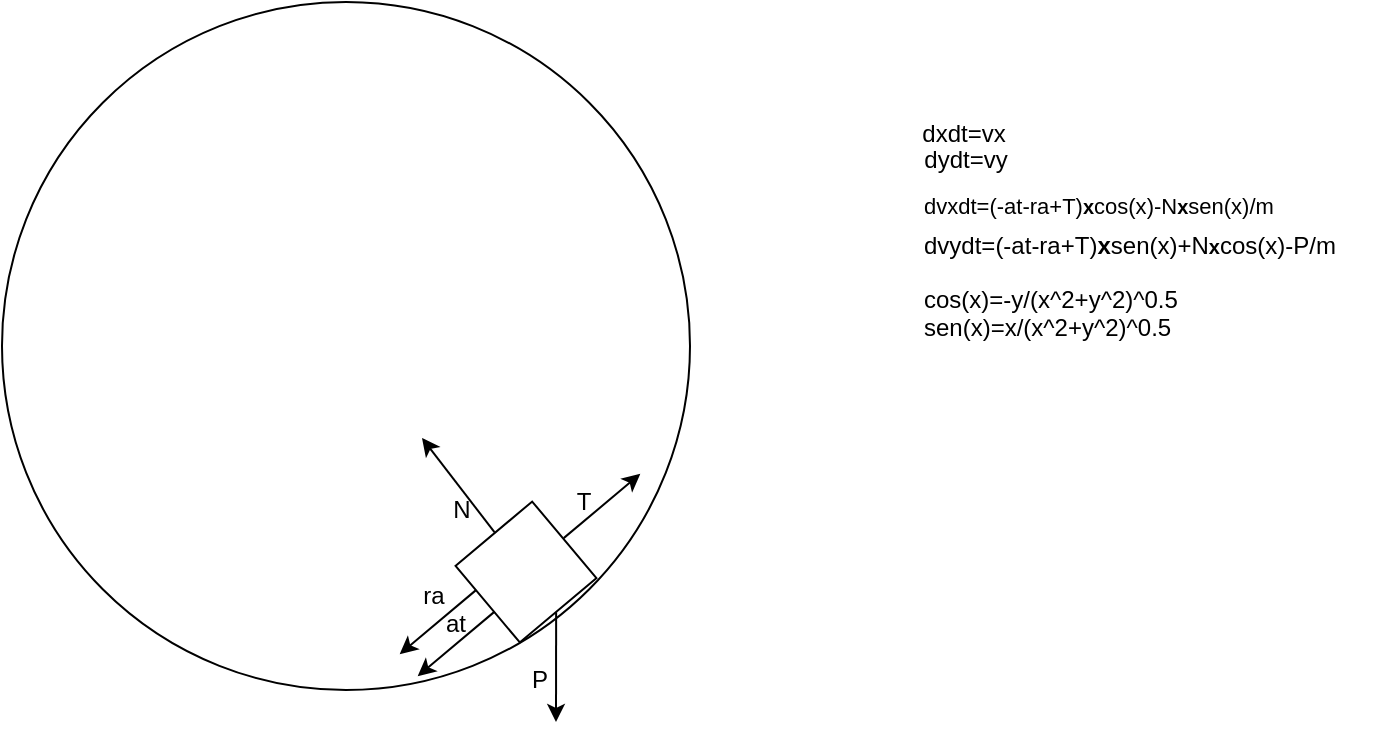 <mxfile version="13.9.9" type="device"><diagram id="EnbnWPXsbtgrNwOarvNd" name="Page-1"><mxGraphModel dx="215" dy="181" grid="1" gridSize="10" guides="1" tooltips="1" connect="1" arrows="1" fold="1" page="1" pageScale="1" pageWidth="850" pageHeight="1100" math="0" shadow="0"><root><mxCell id="0"/><mxCell id="1" parent="0"/><mxCell id="woaoAfJGoY2dJ7pKxHqu-1" value="" style="ellipse;whiteSpace=wrap;html=1;aspect=fixed;" parent="1" vertex="1"><mxGeometry x="140" y="101" width="344" height="344" as="geometry"/></mxCell><mxCell id="woaoAfJGoY2dJ7pKxHqu-2" value="" style="whiteSpace=wrap;html=1;aspect=fixed;rotation=-40;direction=west;" parent="1" vertex="1"><mxGeometry x="377" y="361" width="50" height="50" as="geometry"/></mxCell><mxCell id="woaoAfJGoY2dJ7pKxHqu-10" value="N" style="text;html=1;strokeColor=none;fillColor=none;align=center;verticalAlign=middle;whiteSpace=wrap;rounded=0;" parent="1" vertex="1"><mxGeometry x="350" y="345" width="40" height="20" as="geometry"/></mxCell><mxCell id="woaoAfJGoY2dJ7pKxHqu-31" value="T" style="text;html=1;strokeColor=none;fillColor=none;align=center;verticalAlign=middle;whiteSpace=wrap;rounded=0;" parent="1" vertex="1"><mxGeometry x="415" y="341" width="32" height="20" as="geometry"/></mxCell><mxCell id="woaoAfJGoY2dJ7pKxHqu-32" value="P" style="text;html=1;strokeColor=none;fillColor=none;align=center;verticalAlign=middle;whiteSpace=wrap;rounded=0;" parent="1" vertex="1"><mxGeometry x="389" y="430" width="40" height="20" as="geometry"/></mxCell><mxCell id="woaoAfJGoY2dJ7pKxHqu-34" value="ra" style="text;html=1;strokeColor=none;fillColor=none;align=center;verticalAlign=middle;whiteSpace=wrap;rounded=0;" parent="1" vertex="1"><mxGeometry x="336" y="388" width="40" height="20" as="geometry"/></mxCell><mxCell id="woaoAfJGoY2dJ7pKxHqu-37" value="" style="endArrow=classic;html=1;" parent="1" edge="1"><mxGeometry width="50" height="50" relative="1" as="geometry"><mxPoint x="386.221" y="366.061" as="sourcePoint"/><mxPoint x="350" y="319" as="targetPoint"/></mxGeometry></mxCell><mxCell id="woaoAfJGoY2dJ7pKxHqu-41" value="dxdt=vx" style="text;html=1;strokeColor=none;fillColor=none;align=center;verticalAlign=middle;whiteSpace=wrap;rounded=0;" parent="1" vertex="1"><mxGeometry x="601" y="157" width="40" height="20" as="geometry"/></mxCell><mxCell id="woaoAfJGoY2dJ7pKxHqu-55" value="dvydt=(-at-ra+T)&lt;b&gt;x&lt;/b&gt;sen(x&lt;span style=&quot;color: rgba(0 , 0 , 0 , 0) ; font-family: monospace ; font-size: 0px&quot;&gt;%+/m3CmxGraphModel%3E%3Croot%3E%3CmxCell%20id%3D%220%22%2F%3E%3CmxCell%20id%3D%221%22%20parent%3D%220%22%2F%3E%3CmxCell%20id%3D%222%22%20value%3D%22dxdt%3Dvx%22%20style%3D%22text%3Bhtml%3D1%3BstrokeColor%3Dnone%3BfillColor%3Dnone%3Balign%3Dcenter%3BverticalAlign%3Dmiddle%3BwhiteSpace%3Dwrap%3Brounded%3D0%3B%22%20vertex%3D%221%22%20parent%3D%221%22%3E%3CmxGeometry%20x%3D%22599%22%20y%3D%22254%22%20width%3D%2240%22%20height%3D%2220%22%20as%3D%22geometry%22%2F%3E%3C%2FmxCell%3E%3C%2Froot%3E%3C%2FmxGraphModel%3E&lt;/span&gt;)+N&lt;font style=&quot;font-size: 10px&quot;&gt;&lt;b&gt;x&lt;/b&gt;&lt;/font&gt;cos(x)-P/m" style="text;html=1;strokeColor=none;fillColor=none;align=left;verticalAlign=middle;whiteSpace=wrap;rounded=0;" parent="1" vertex="1"><mxGeometry x="599" y="211" width="231" height="23" as="geometry"/></mxCell><mxCell id="woaoAfJGoY2dJ7pKxHqu-56" value="&lt;div&gt;&lt;span style=&quot;font-size: 11px&quot;&gt;dvxdt=(-at-ra+T)&lt;/span&gt;&lt;font style=&quot;font-size: 10px&quot;&gt;&lt;b&gt;x&lt;/b&gt;&lt;/font&gt;&lt;span style=&quot;font-size: 11px&quot;&gt;cos(x&lt;/span&gt;&lt;span style=&quot;font-size: 0px ; color: rgba(0 , 0 , 0 , 0) ; font-family: monospace&quot;&gt;%3CmxGraphModel%3E%3Croot%3E%3CmxCell%20id%3D%220%22%2F%3E%3CmxCell%20id%3D%221%22%20parent%3D%220%22%2F%3E%3CmxCell%20id%3D%222%22%20value%3D%22dxdt%3Dvx%22%20style%3D%22text%3Bhtml%3D1%3BstrokeColor%3Dnone%3BfillColor%3Dnone%3Balign%3Dcenter%3BverticalAlign%3Dmiddle%3BwhiteSpace%3Dwrap%3Brounded%3D0%3B%22%20vertex%3D%221%22%20parent%3D%221%22%3E%3CmxGeometry%20x%3D%22599%22%20y%3D%22254%22%20width%3D%2240%22%20height%3D%2220%22%20as%3D%22geometry%22%2F%3E%3C%2FmxCell%3E%3C%2Froot%3E%3C%2FmxGraphModel%3E&lt;/span&gt;&lt;span style=&quot;font-size: 11px&quot;&gt;)-N&lt;/span&gt;&lt;font size=&quot;1&quot;&gt;&lt;b&gt;x&lt;/b&gt;&lt;/font&gt;&lt;span style=&quot;font-size: 11px&quot;&gt;sen(x)/m&lt;/span&gt;&lt;/div&gt;" style="text;html=1;strokeColor=none;fillColor=none;align=left;verticalAlign=middle;whiteSpace=wrap;rounded=0;" parent="1" vertex="1"><mxGeometry x="599" y="193" width="208" height="20" as="geometry"/></mxCell><mxCell id="woaoAfJGoY2dJ7pKxHqu-57" value="dydt=vy" style="text;html=1;strokeColor=none;fillColor=none;align=center;verticalAlign=middle;whiteSpace=wrap;rounded=0;" parent="1" vertex="1"><mxGeometry x="602" y="170" width="40" height="20" as="geometry"/></mxCell><mxCell id="woaoAfJGoY2dJ7pKxHqu-67" value="cos(x)=-y/(x^2+y^2)^0.5" style="text;html=1;strokeColor=none;fillColor=none;align=left;verticalAlign=middle;whiteSpace=wrap;rounded=0;" parent="1" vertex="1"><mxGeometry x="599" y="240" width="131" height="20" as="geometry"/></mxCell><mxCell id="woaoAfJGoY2dJ7pKxHqu-68" value="sen(x)=x/(x^2+y^2)^0.5" style="text;html=1;strokeColor=none;fillColor=none;align=left;verticalAlign=middle;whiteSpace=wrap;rounded=0;" parent="1" vertex="1"><mxGeometry x="599" y="254" width="110" height="20" as="geometry"/></mxCell><mxCell id="PK4Qf8702mdgYQb8pW_X-2" value="" style="endArrow=classic;html=1;exitX=1;exitY=0.5;exitDx=0;exitDy=0;entryX=0;entryY=0.5;entryDx=0;entryDy=0;" edge="1" parent="1"><mxGeometry width="50" height="50" relative="1" as="geometry"><mxPoint x="420.849" y="369.07" as="sourcePoint"/><mxPoint x="459.151" y="336.93" as="targetPoint"/></mxGeometry></mxCell><mxCell id="PK4Qf8702mdgYQb8pW_X-5" value="" style="endArrow=classic;html=1;exitX=0.5;exitY=0;exitDx=0;exitDy=0;" edge="1" parent="1"><mxGeometry width="50" height="50" relative="1" as="geometry"><mxPoint x="417.07" y="406.151" as="sourcePoint"/><mxPoint x="417" y="461" as="targetPoint"/></mxGeometry></mxCell><mxCell id="PK4Qf8702mdgYQb8pW_X-7" value="" style="endArrow=classic;html=1;exitX=1;exitY=0.5;exitDx=0;exitDy=0;entryX=0;entryY=0.5;entryDx=0;entryDy=0;" edge="1" parent="1"><mxGeometry width="50" height="50" relative="1" as="geometry"><mxPoint x="377.151" y="394.93" as="sourcePoint"/><mxPoint x="338.849" y="427.07" as="targetPoint"/></mxGeometry></mxCell><mxCell id="PK4Qf8702mdgYQb8pW_X-10" value="" style="endArrow=classic;html=1;exitX=1;exitY=0.5;exitDx=0;exitDy=0;entryX=0;entryY=0.5;entryDx=0;entryDy=0;" edge="1" parent="1"><mxGeometry width="50" height="50" relative="1" as="geometry"><mxPoint x="386.151" y="405.93" as="sourcePoint"/><mxPoint x="347.849" y="438.07" as="targetPoint"/></mxGeometry></mxCell><mxCell id="PK4Qf8702mdgYQb8pW_X-11" value="at" style="text;html=1;strokeColor=none;fillColor=none;align=center;verticalAlign=middle;whiteSpace=wrap;rounded=0;" vertex="1" parent="1"><mxGeometry x="347" y="402" width="40" height="20" as="geometry"/></mxCell></root></mxGraphModel></diagram></mxfile>